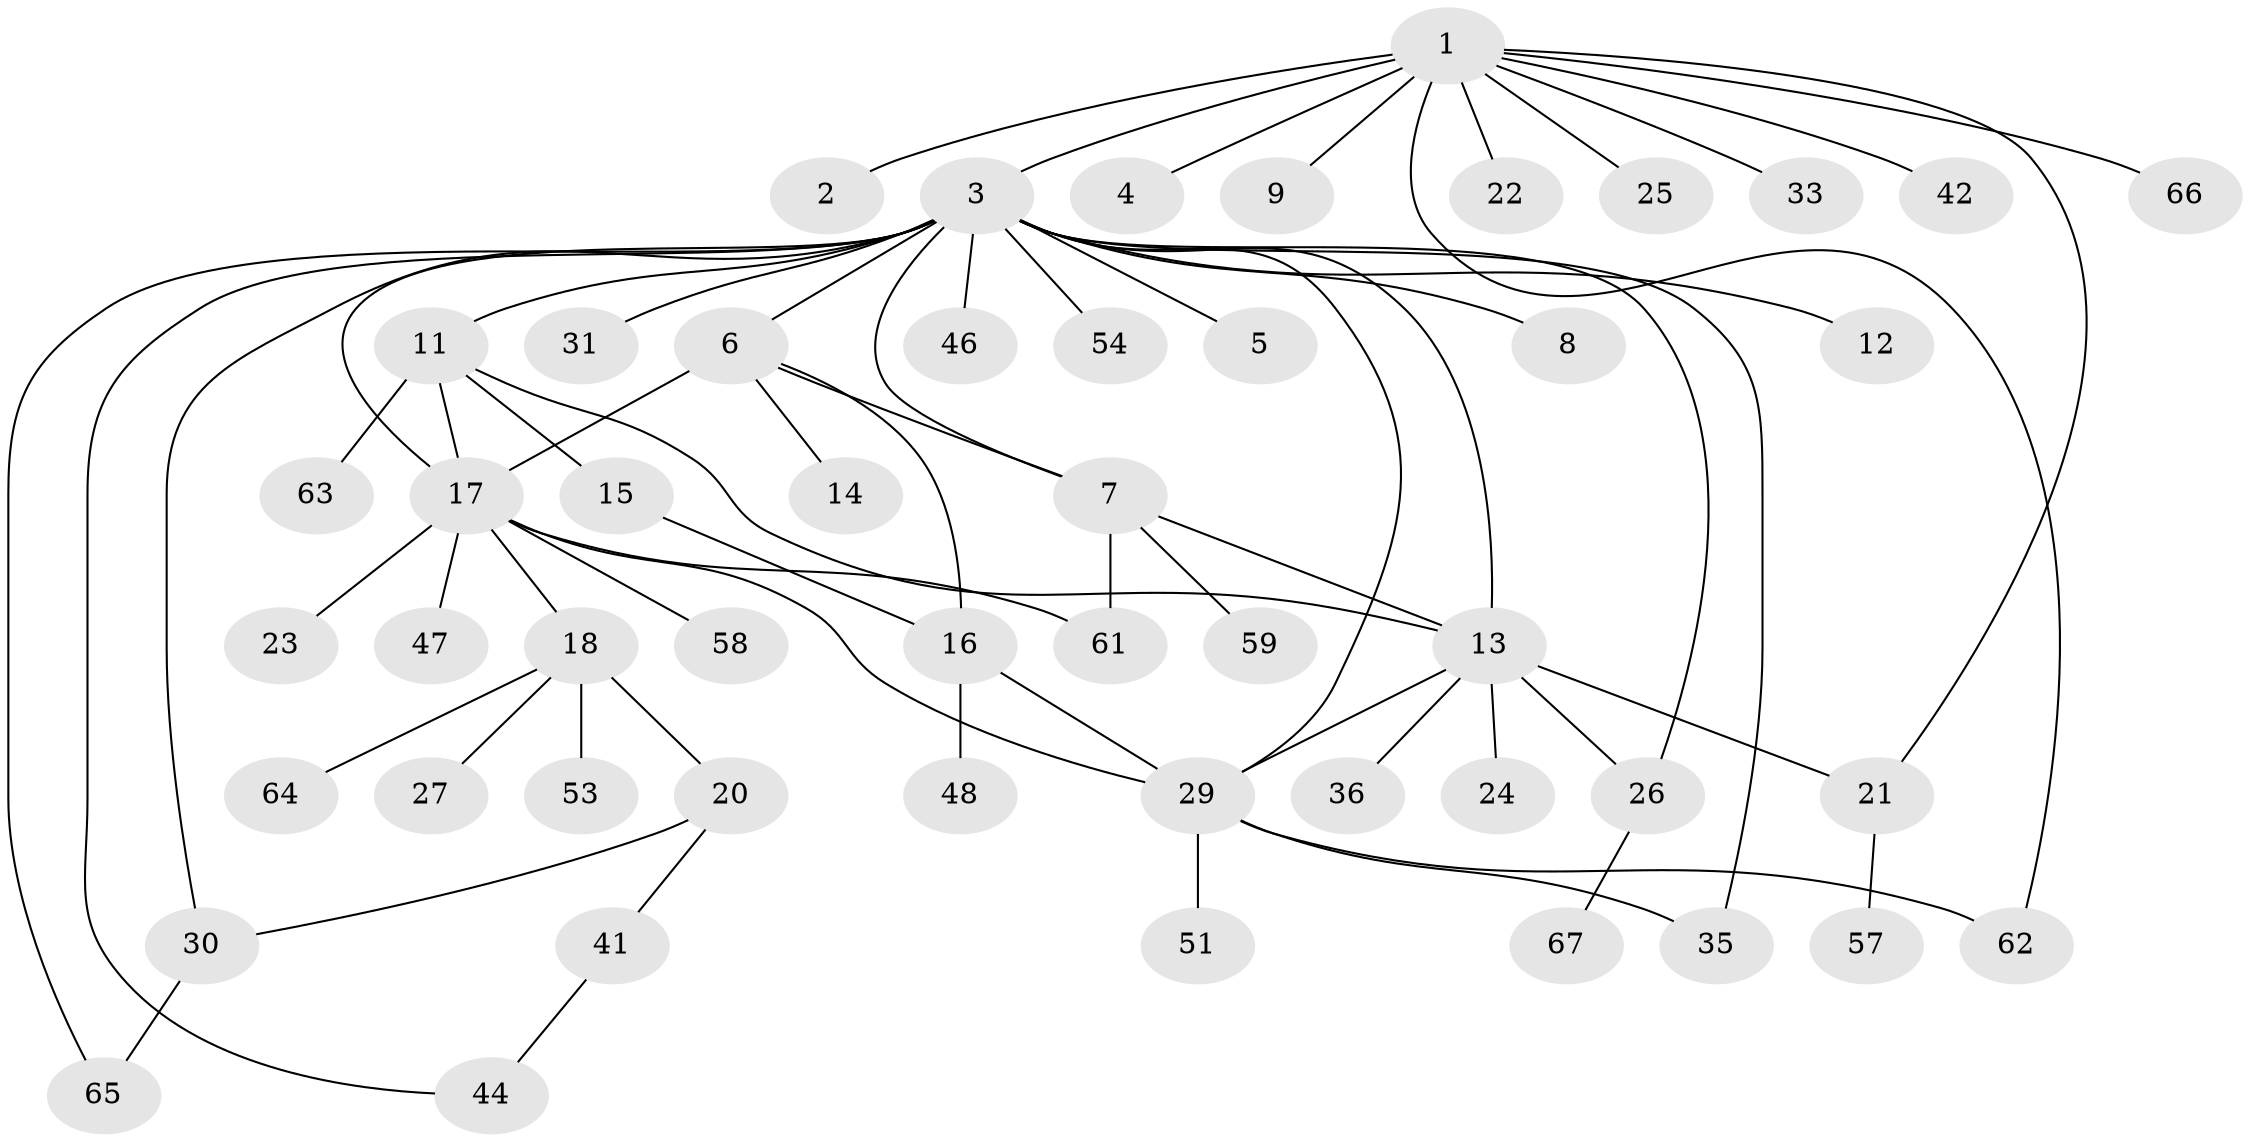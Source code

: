 // original degree distribution, {12: 0.014925373134328358, 1: 0.5074626865671642, 18: 0.014925373134328358, 5: 0.04477611940298507, 4: 0.07462686567164178, 2: 0.208955223880597, 6: 0.029850746268656716, 3: 0.07462686567164178, 9: 0.029850746268656716}
// Generated by graph-tools (version 1.1) at 2025/41/03/06/25 10:41:50]
// undirected, 50 vertices, 66 edges
graph export_dot {
graph [start="1"]
  node [color=gray90,style=filled];
  1 [super="+56"];
  2;
  3 [super="+55"];
  4;
  5;
  6 [super="+10"];
  7 [super="+38"];
  8;
  9;
  11 [super="+50"];
  12;
  13 [super="+19"];
  14 [super="+32"];
  15 [super="+40"];
  16 [super="+52"];
  17 [super="+60"];
  18 [super="+45"];
  20 [super="+28"];
  21 [super="+37"];
  22;
  23;
  24;
  25;
  26 [super="+34"];
  27;
  29 [super="+43"];
  30 [super="+49"];
  31;
  33;
  35 [super="+39"];
  36;
  41;
  42;
  44;
  46;
  47;
  48;
  51;
  53;
  54;
  57;
  58;
  59;
  61;
  62;
  63;
  64;
  65;
  66;
  67;
  1 -- 2;
  1 -- 3 [weight=2];
  1 -- 4;
  1 -- 9;
  1 -- 22;
  1 -- 25;
  1 -- 33;
  1 -- 42;
  1 -- 62;
  1 -- 66;
  1 -- 21;
  3 -- 5;
  3 -- 6;
  3 -- 7;
  3 -- 8;
  3 -- 11;
  3 -- 12;
  3 -- 30;
  3 -- 31;
  3 -- 35;
  3 -- 44;
  3 -- 46;
  3 -- 54;
  3 -- 65;
  3 -- 29;
  3 -- 17;
  3 -- 13;
  3 -- 26;
  6 -- 14;
  6 -- 17;
  6 -- 7;
  6 -- 16;
  7 -- 59;
  7 -- 61;
  7 -- 13;
  11 -- 13;
  11 -- 15;
  11 -- 17;
  11 -- 63;
  13 -- 36;
  13 -- 21 [weight=2];
  13 -- 24;
  13 -- 26;
  13 -- 29;
  15 -- 16;
  16 -- 48;
  16 -- 29;
  17 -- 18;
  17 -- 23;
  17 -- 47;
  17 -- 58;
  17 -- 61;
  17 -- 29;
  18 -- 20;
  18 -- 27;
  18 -- 64;
  18 -- 53;
  20 -- 30;
  20 -- 41;
  21 -- 57;
  26 -- 67;
  29 -- 35;
  29 -- 51;
  29 -- 62;
  30 -- 65;
  41 -- 44;
}
